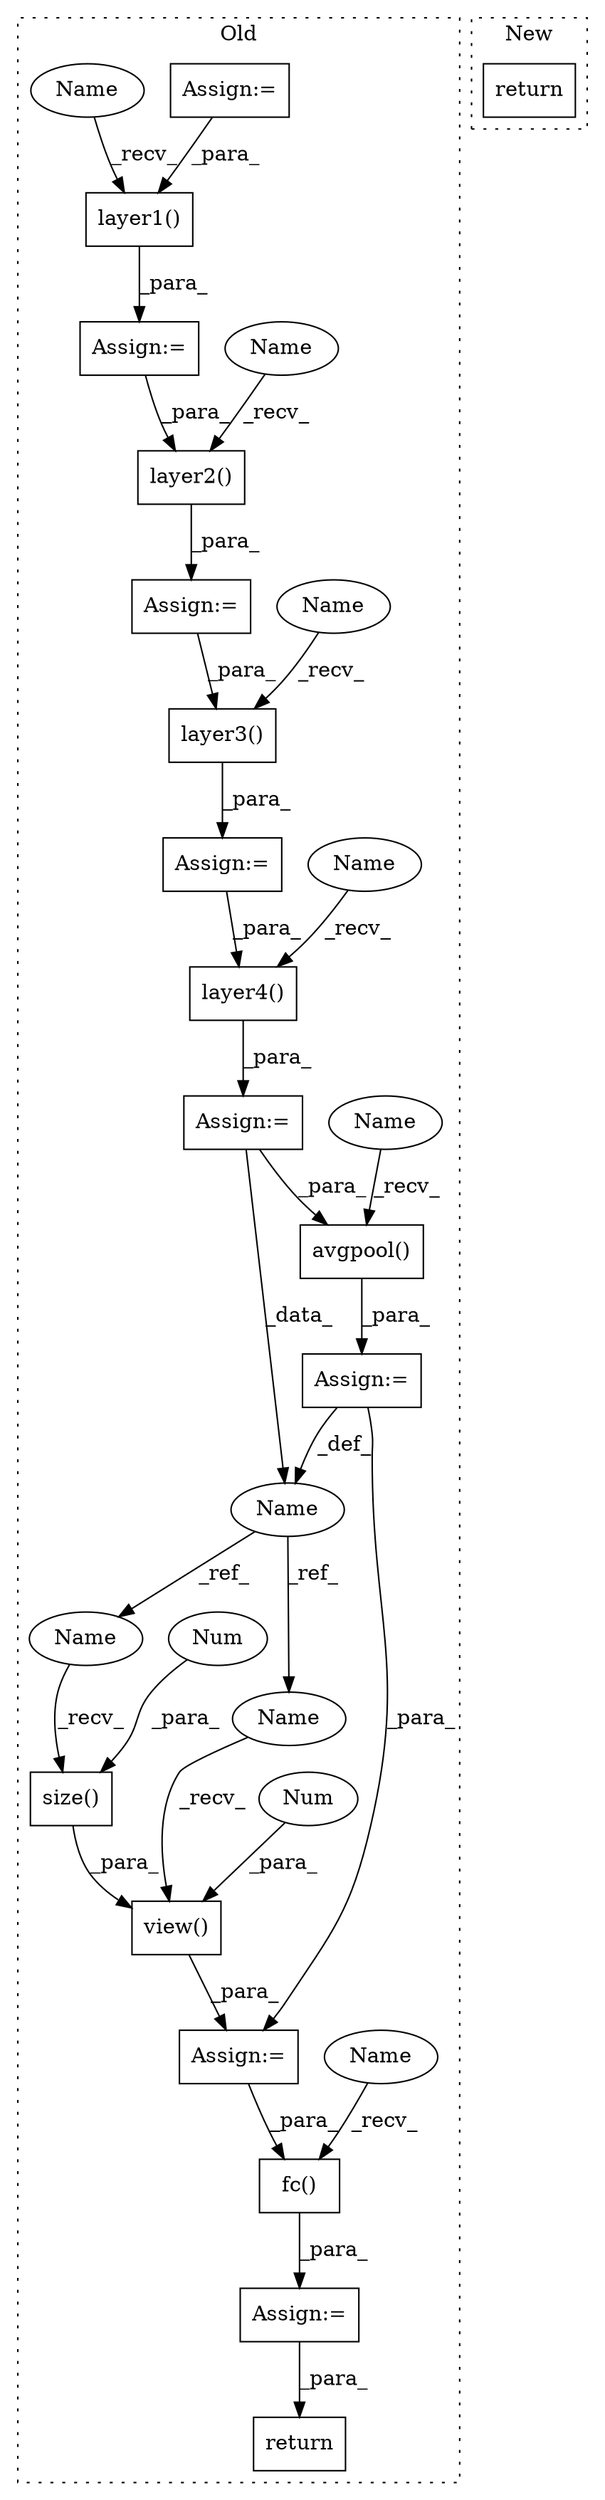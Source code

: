 digraph G {
subgraph cluster0 {
1 [label="layer1()" a="75" s="4385,4398" l="12,1" shape="box"];
3 [label="layer4()" a="75" s="4593,4606" l="12,1" shape="box"];
4 [label="view()" a="75" s="4780,4800" l="7,1" shape="box"];
5 [label="Name" a="87" s="4713" l="1" shape="ellipse"];
6 [label="size()" a="75" s="4787,4795" l="7,1" shape="box"];
7 [label="Num" a="76" s="4794" l="1" shape="ellipse"];
8 [label="Num" a="76" s="4798" l="2" shape="ellipse"];
9 [label="layer3()" a="75" s="4511,4524" l="12,1" shape="box"];
10 [label="layer2()" a="75" s="4448,4461" l="12,1" shape="box"];
11 [label="Assign:=" a="68" s="4714" l="3" shape="box"];
12 [label="Assign:=" a="68" s="4337" l="3" shape="box"];
13 [label="Assign:=" a="68" s="4382" l="3" shape="box"];
14 [label="Assign:=" a="68" s="4445" l="3" shape="box"];
15 [label="Assign:=" a="68" s="4508" l="3" shape="box"];
16 [label="Assign:=" a="68" s="4590" l="3" shape="box"];
17 [label="Assign:=" a="68" s="4811" l="3" shape="box"];
18 [label="Assign:=" a="68" s="4777" l="3" shape="box"];
19 [label="return" a="93" s="4833" l="7" shape="box"];
20 [label="fc()" a="75" s="4814,4823" l="8,1" shape="box"];
21 [label="avgpool()" a="75" s="4717,4731" l="13,1" shape="box"];
22 [label="Name" a="87" s="4511" l="4" shape="ellipse"];
23 [label="Name" a="87" s="4717" l="4" shape="ellipse"];
24 [label="Name" a="87" s="4814" l="4" shape="ellipse"];
25 [label="Name" a="87" s="4593" l="4" shape="ellipse"];
26 [label="Name" a="87" s="4448" l="4" shape="ellipse"];
27 [label="Name" a="87" s="4385" l="4" shape="ellipse"];
28 [label="Name" a="87" s="4780" l="1" shape="ellipse"];
29 [label="Name" a="87" s="4787" l="1" shape="ellipse"];
label = "Old";
style="dotted";
}
subgraph cluster1 {
2 [label="return" a="93" s="6415" l="7" shape="box"];
label = "New";
style="dotted";
}
1 -> 13 [label="_para_"];
3 -> 16 [label="_para_"];
4 -> 18 [label="_para_"];
5 -> 29 [label="_ref_"];
5 -> 28 [label="_ref_"];
6 -> 4 [label="_para_"];
7 -> 6 [label="_para_"];
8 -> 4 [label="_para_"];
9 -> 15 [label="_para_"];
10 -> 14 [label="_para_"];
11 -> 5 [label="_def_"];
11 -> 18 [label="_para_"];
12 -> 1 [label="_para_"];
13 -> 10 [label="_para_"];
14 -> 9 [label="_para_"];
15 -> 3 [label="_para_"];
16 -> 5 [label="_data_"];
16 -> 21 [label="_para_"];
17 -> 19 [label="_para_"];
18 -> 20 [label="_para_"];
20 -> 17 [label="_para_"];
21 -> 11 [label="_para_"];
22 -> 9 [label="_recv_"];
23 -> 21 [label="_recv_"];
24 -> 20 [label="_recv_"];
25 -> 3 [label="_recv_"];
26 -> 10 [label="_recv_"];
27 -> 1 [label="_recv_"];
28 -> 4 [label="_recv_"];
29 -> 6 [label="_recv_"];
}